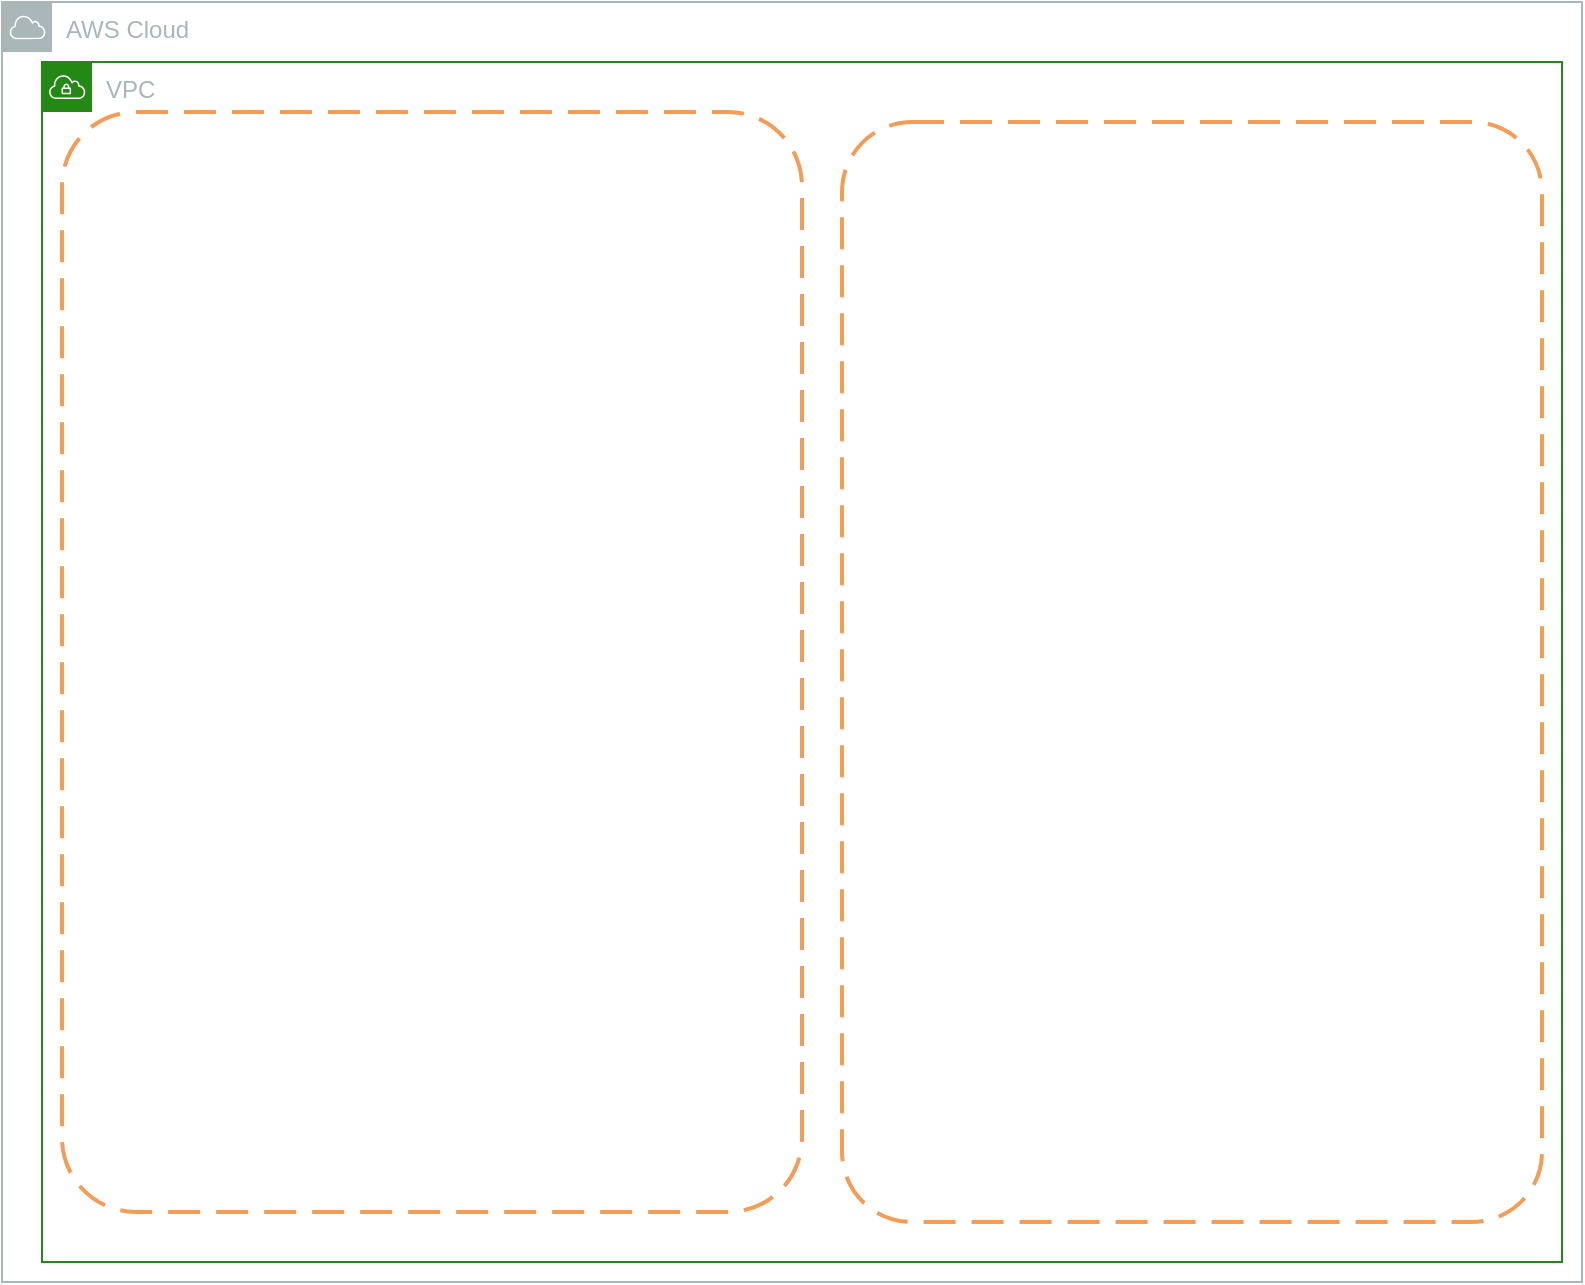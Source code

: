 <mxfile version="21.5.0" type="github">
  <diagram name="Page-1" id="8MU4IKMPJKSYNqfJH-IU">
    <mxGraphModel dx="1461" dy="668" grid="1" gridSize="10" guides="1" tooltips="1" connect="1" arrows="1" fold="1" page="1" pageScale="1" pageWidth="850" pageHeight="1100" math="0" shadow="0">
      <root>
        <mxCell id="0" />
        <mxCell id="1" parent="0" />
        <mxCell id="HmyuzON0dCTs6x4CJT24-1" value="AWS Cloud" style="sketch=0;outlineConnect=0;gradientColor=none;html=1;whiteSpace=wrap;fontSize=12;fontStyle=0;shape=mxgraph.aws4.group;grIcon=mxgraph.aws4.group_aws_cloud;strokeColor=#AAB7B8;fillColor=none;verticalAlign=top;align=left;spacingLeft=30;fontColor=#AAB7B8;dashed=0;" vertex="1" parent="1">
          <mxGeometry x="50" y="30" width="790" height="640" as="geometry" />
        </mxCell>
        <mxCell id="HmyuzON0dCTs6x4CJT24-2" value="VPC" style="points=[[0,0],[0.25,0],[0.5,0],[0.75,0],[1,0],[1,0.25],[1,0.5],[1,0.75],[1,1],[0.75,1],[0.5,1],[0.25,1],[0,1],[0,0.75],[0,0.5],[0,0.25]];outlineConnect=0;gradientColor=none;html=1;whiteSpace=wrap;fontSize=12;fontStyle=0;container=1;pointerEvents=0;collapsible=0;recursiveResize=0;shape=mxgraph.aws4.group;grIcon=mxgraph.aws4.group_vpc;strokeColor=#248814;fillColor=none;verticalAlign=top;align=left;spacingLeft=30;fontColor=#AAB7B8;dashed=0;" vertex="1" parent="1">
          <mxGeometry x="70" y="60" width="760" height="600" as="geometry" />
        </mxCell>
        <mxCell id="HmyuzON0dCTs6x4CJT24-4" value="" style="rounded=1;arcSize=10;dashed=1;strokeColor=#F59D56;fillColor=none;gradientColor=none;dashPattern=8 4;strokeWidth=2;" vertex="1" parent="HmyuzON0dCTs6x4CJT24-2">
          <mxGeometry x="400" y="30" width="350" height="550" as="geometry" />
        </mxCell>
        <mxCell id="HmyuzON0dCTs6x4CJT24-3" value="" style="rounded=1;arcSize=10;dashed=1;strokeColor=#F59D56;fillColor=none;gradientColor=none;dashPattern=8 4;strokeWidth=2;" vertex="1" parent="1">
          <mxGeometry x="80" y="85" width="370" height="550" as="geometry" />
        </mxCell>
      </root>
    </mxGraphModel>
  </diagram>
</mxfile>
